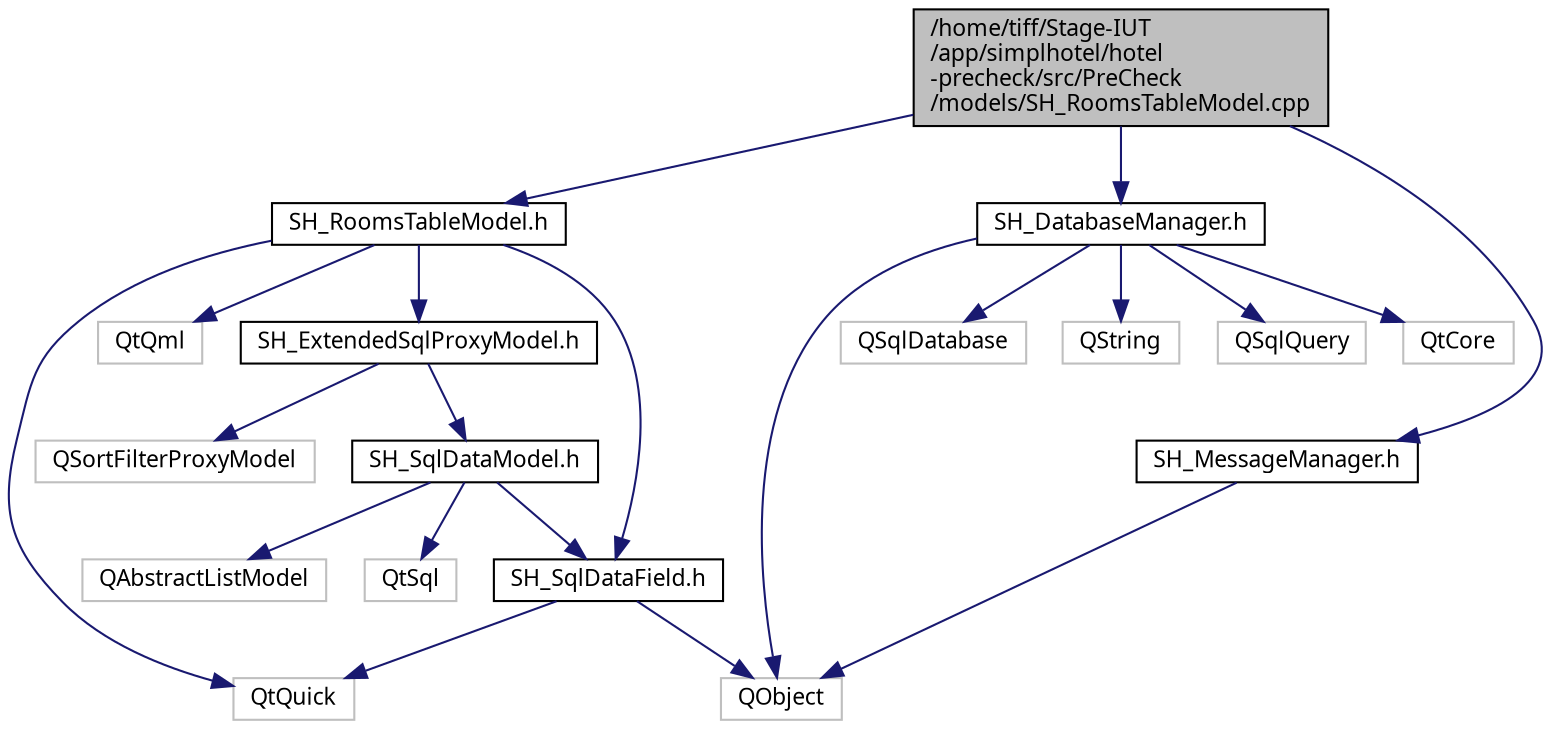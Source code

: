 digraph "/home/tiff/Stage-IUT/app/simplhotel/hotel-precheck/src/PreCheck/models/SH_RoomsTableModel.cpp"
{
 // INTERACTIVE_SVG=YES
  bgcolor="transparent";
  edge [fontname="Verdana",fontsize="11",labelfontname="Verdana",labelfontsize="11"];
  node [fontname="Verdana",fontsize="11",shape=record];
  Node1 [label="/home/tiff/Stage-IUT\l/app/simplhotel/hotel\l-precheck/src/PreCheck\l/models/SH_RoomsTableModel.cpp",height=0.2,width=0.4,color="black", fillcolor="grey75", style="filled" fontcolor="black"];
  Node1 -> Node2 [color="midnightblue",fontsize="11",style="solid",fontname="Verdana"];
  Node2 [label="SH_RoomsTableModel.h",height=0.2,width=0.4,color="black",URL="$SH__RoomsTableModel_8h.html"];
  Node2 -> Node3 [color="midnightblue",fontsize="11",style="solid",fontname="Verdana"];
  Node3 [label="SH_ExtendedSqlProxyModel.h",height=0.2,width=0.4,color="black",URL="$SH__ExtendedSqlProxyModel_8h.html"];
  Node3 -> Node4 [color="midnightblue",fontsize="11",style="solid",fontname="Verdana"];
  Node4 [label="QSortFilterProxyModel",height=0.2,width=0.4,color="grey75"];
  Node3 -> Node5 [color="midnightblue",fontsize="11",style="solid",fontname="Verdana"];
  Node5 [label="SH_SqlDataModel.h",height=0.2,width=0.4,color="black",URL="$SH__SqlDataModel_8h.html"];
  Node5 -> Node6 [color="midnightblue",fontsize="11",style="solid",fontname="Verdana"];
  Node6 [label="QAbstractListModel",height=0.2,width=0.4,color="grey75"];
  Node5 -> Node7 [color="midnightblue",fontsize="11",style="solid",fontname="Verdana"];
  Node7 [label="QtSql",height=0.2,width=0.4,color="grey75"];
  Node5 -> Node8 [color="midnightblue",fontsize="11",style="solid",fontname="Verdana"];
  Node8 [label="SH_SqlDataField.h",height=0.2,width=0.4,color="black",URL="$SH__SqlDataField_8h.html"];
  Node8 -> Node9 [color="midnightblue",fontsize="11",style="solid",fontname="Verdana"];
  Node9 [label="QObject",height=0.2,width=0.4,color="grey75"];
  Node8 -> Node10 [color="midnightblue",fontsize="11",style="solid",fontname="Verdana"];
  Node10 [label="QtQuick",height=0.2,width=0.4,color="grey75"];
  Node2 -> Node8 [color="midnightblue",fontsize="11",style="solid",fontname="Verdana"];
  Node2 -> Node11 [color="midnightblue",fontsize="11",style="solid",fontname="Verdana"];
  Node11 [label="QtQml",height=0.2,width=0.4,color="grey75"];
  Node2 -> Node10 [color="midnightblue",fontsize="11",style="solid",fontname="Verdana"];
  Node1 -> Node12 [color="midnightblue",fontsize="11",style="solid",fontname="Verdana"];
  Node12 [label="SH_DatabaseManager.h",height=0.2,width=0.4,color="black",URL="$SH__DatabaseManager_8h.html"];
  Node12 -> Node13 [color="midnightblue",fontsize="11",style="solid",fontname="Verdana"];
  Node13 [label="QSqlDatabase",height=0.2,width=0.4,color="grey75"];
  Node12 -> Node14 [color="midnightblue",fontsize="11",style="solid",fontname="Verdana"];
  Node14 [label="QString",height=0.2,width=0.4,color="grey75"];
  Node12 -> Node15 [color="midnightblue",fontsize="11",style="solid",fontname="Verdana"];
  Node15 [label="QSqlQuery",height=0.2,width=0.4,color="grey75"];
  Node12 -> Node9 [color="midnightblue",fontsize="11",style="solid",fontname="Verdana"];
  Node12 -> Node16 [color="midnightblue",fontsize="11",style="solid",fontname="Verdana"];
  Node16 [label="QtCore",height=0.2,width=0.4,color="grey75"];
  Node1 -> Node17 [color="midnightblue",fontsize="11",style="solid",fontname="Verdana"];
  Node17 [label="SH_MessageManager.h",height=0.2,width=0.4,color="black",URL="$SH__MessageManager_8h.html"];
  Node17 -> Node9 [color="midnightblue",fontsize="11",style="solid",fontname="Verdana"];
}
